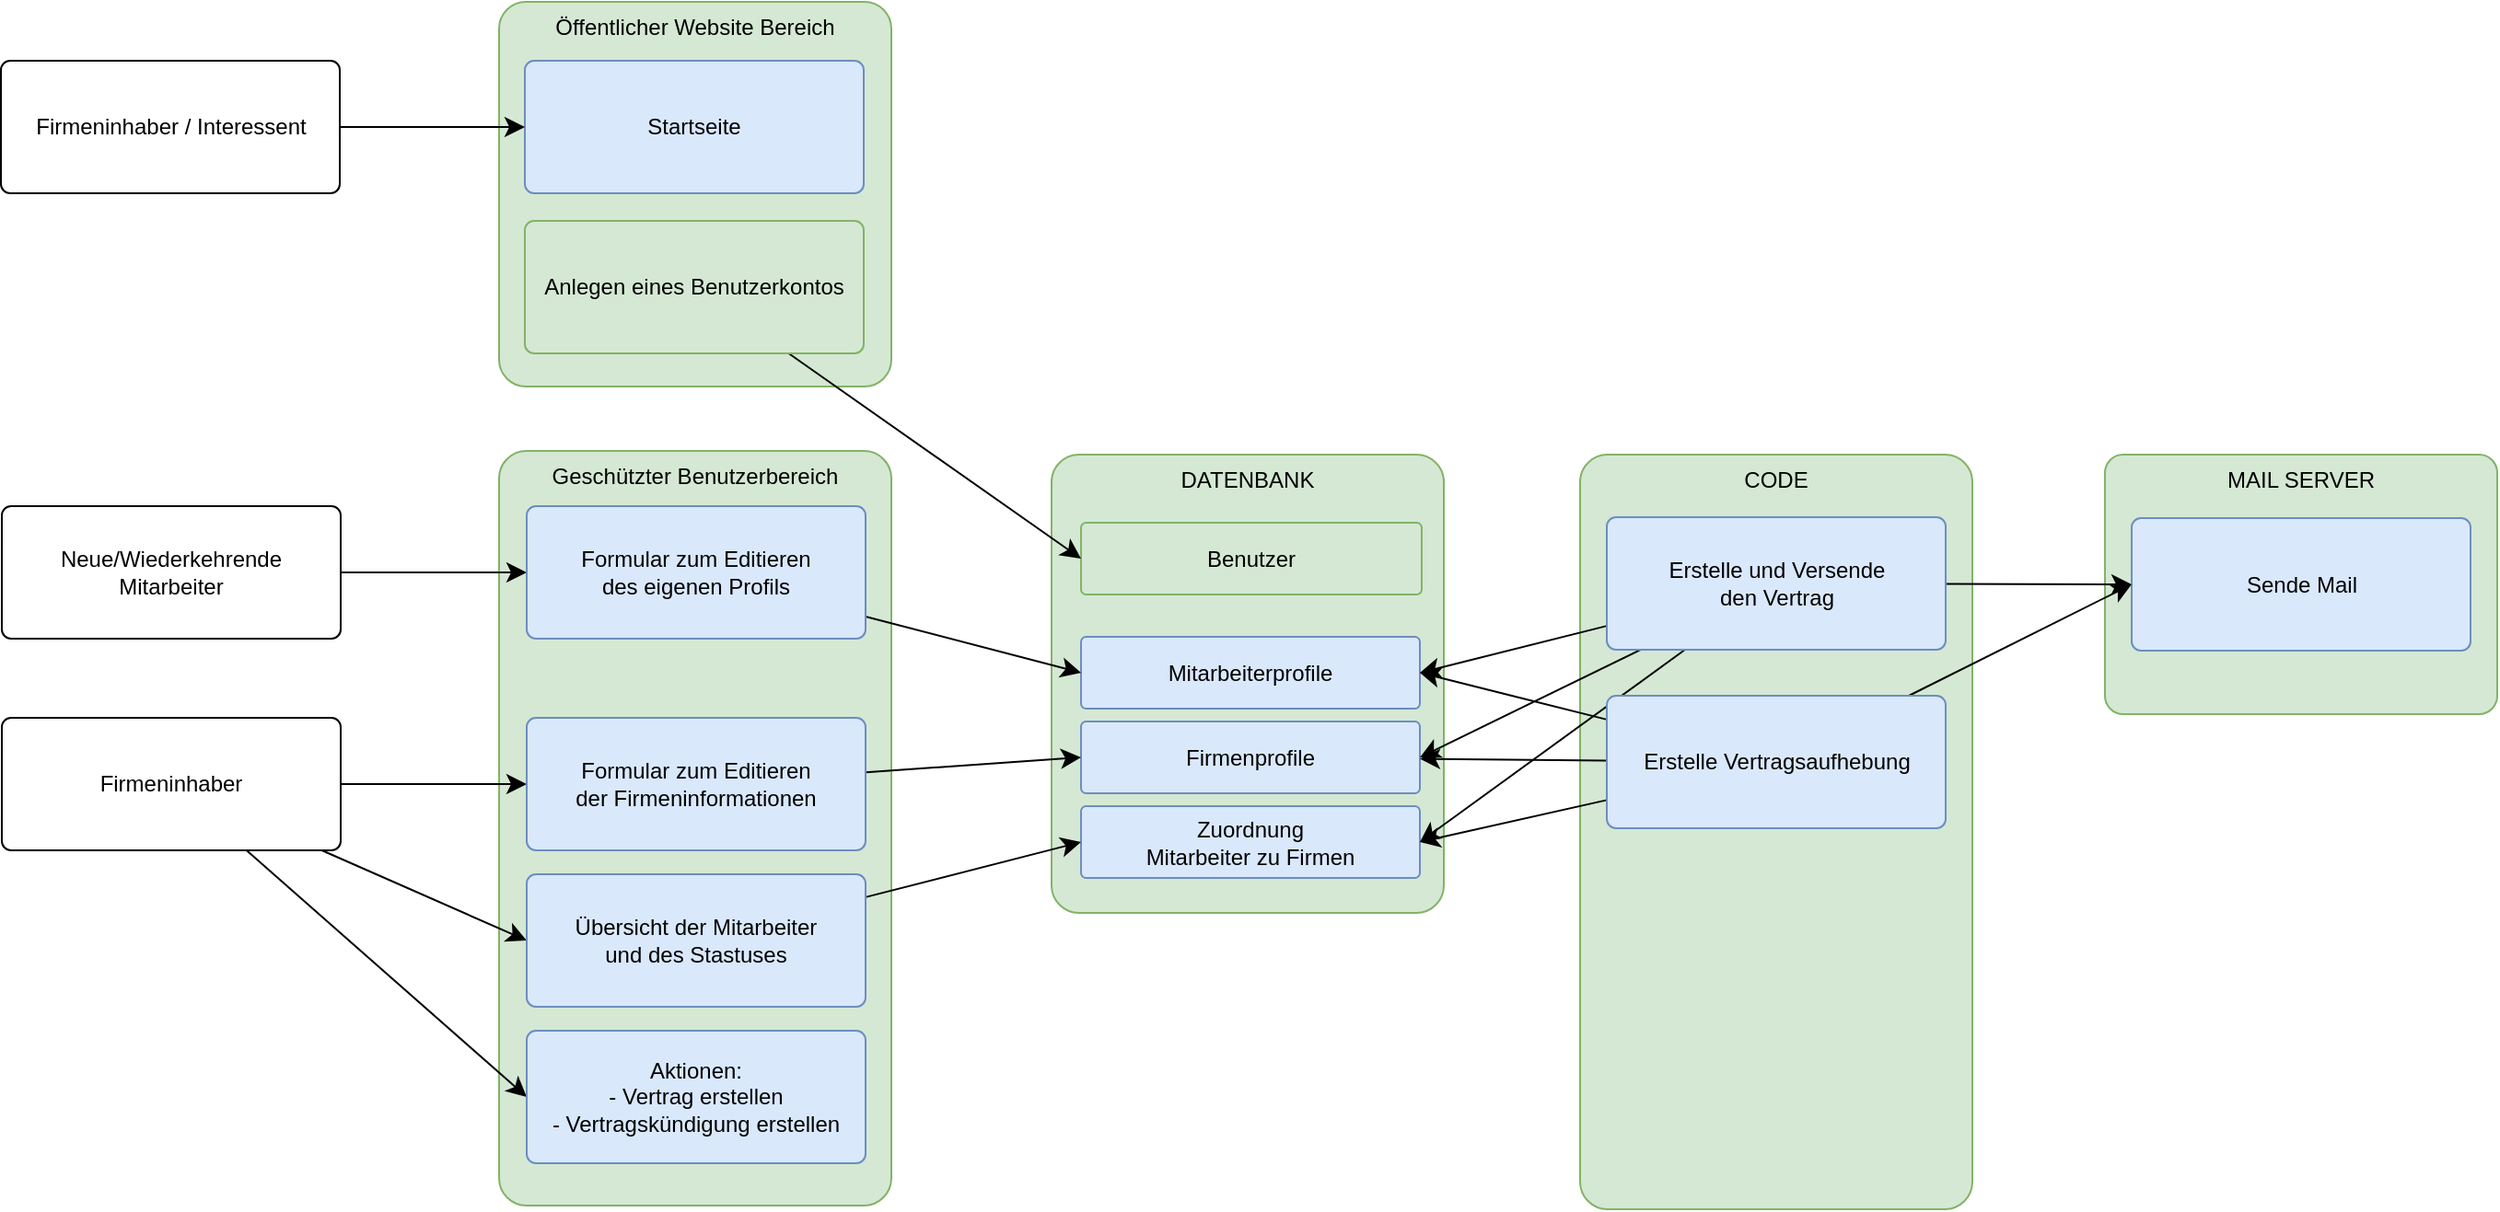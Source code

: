 <mxfile version="24.7.17">
  <diagram name="Seite-1" id="2mukNt-tXM6PQvOMlUbF">
    <mxGraphModel dx="2180" dy="1764" grid="0" gridSize="10" guides="1" tooltips="1" connect="1" arrows="1" fold="1" page="0" pageScale="1" pageWidth="1169" pageHeight="827" math="0" shadow="0">
      <root>
        <mxCell id="0" />
        <mxCell id="1" parent="0" />
        <mxCell id="q97qObsOtOfPG67Am5Zo-41" value="MAIL SERVER" style="rounded=1;whiteSpace=wrap;html=1;arcSize=7;verticalAlign=top;fillColor=#d5e8d4;strokeColor=#82b366;" vertex="1" parent="1">
          <mxGeometry x="719" y="-373" width="213" height="141" as="geometry" />
        </mxCell>
        <mxCell id="q97qObsOtOfPG67Am5Zo-39" value="CODE" style="rounded=1;whiteSpace=wrap;html=1;arcSize=7;verticalAlign=top;fillColor=#d5e8d4;strokeColor=#82b366;" vertex="1" parent="1">
          <mxGeometry x="434" y="-373" width="213" height="410" as="geometry" />
        </mxCell>
        <mxCell id="q97qObsOtOfPG67Am5Zo-29" value="Geschützter Benutzerbereich" style="rounded=1;whiteSpace=wrap;html=1;arcSize=7;verticalAlign=top;fillColor=#d5e8d4;strokeColor=#82b366;" vertex="1" parent="1">
          <mxGeometry x="-153" y="-375" width="213" height="410" as="geometry" />
        </mxCell>
        <mxCell id="q97qObsOtOfPG67Am5Zo-18" style="edgeStyle=none;curved=1;rounded=0;orthogonalLoop=1;jettySize=auto;html=1;entryX=0;entryY=0.5;entryDx=0;entryDy=0;fontSize=12;startSize=8;endSize=8;" edge="1" parent="1" source="q97qObsOtOfPG67Am5Zo-6" target="q97qObsOtOfPG67Am5Zo-13">
          <mxGeometry relative="1" as="geometry" />
        </mxCell>
        <mxCell id="q97qObsOtOfPG67Am5Zo-26" style="edgeStyle=none;curved=1;rounded=0;orthogonalLoop=1;jettySize=auto;html=1;entryX=0;entryY=0.5;entryDx=0;entryDy=0;fontSize=12;startSize=8;endSize=8;" edge="1" parent="1" source="q97qObsOtOfPG67Am5Zo-6" target="q97qObsOtOfPG67Am5Zo-15">
          <mxGeometry relative="1" as="geometry" />
        </mxCell>
        <mxCell id="q97qObsOtOfPG67Am5Zo-27" style="edgeStyle=none;curved=1;rounded=0;orthogonalLoop=1;jettySize=auto;html=1;entryX=0;entryY=0.5;entryDx=0;entryDy=0;fontSize=12;startSize=8;endSize=8;" edge="1" parent="1" source="q97qObsOtOfPG67Am5Zo-6" target="q97qObsOtOfPG67Am5Zo-24">
          <mxGeometry relative="1" as="geometry" />
        </mxCell>
        <mxCell id="q97qObsOtOfPG67Am5Zo-6" value="Firmeninhaber" style="rounded=1;whiteSpace=wrap;html=1;arcSize=7;" vertex="1" parent="1">
          <mxGeometry x="-423" y="-230" width="184" height="72" as="geometry" />
        </mxCell>
        <mxCell id="q97qObsOtOfPG67Am5Zo-7" value="DATENBANK" style="rounded=1;whiteSpace=wrap;html=1;arcSize=7;verticalAlign=top;fillColor=#d5e8d4;strokeColor=#82b366;" vertex="1" parent="1">
          <mxGeometry x="147" y="-373" width="213" height="249" as="geometry" />
        </mxCell>
        <mxCell id="q97qObsOtOfPG67Am5Zo-8" value="Benutzer" style="rounded=1;whiteSpace=wrap;html=1;arcSize=7;fillColor=#d5e8d4;strokeColor=#82b366;" vertex="1" parent="1">
          <mxGeometry x="163" y="-336" width="185" height="39" as="geometry" />
        </mxCell>
        <mxCell id="q97qObsOtOfPG67Am5Zo-9" value="Mitarbeiterprofile" style="rounded=1;whiteSpace=wrap;html=1;arcSize=7;fillColor=#dae8fc;strokeColor=#6c8ebf;" vertex="1" parent="1">
          <mxGeometry x="163" y="-274" width="184" height="39" as="geometry" />
        </mxCell>
        <mxCell id="q97qObsOtOfPG67Am5Zo-10" value="Firmenprofile" style="rounded=1;whiteSpace=wrap;html=1;arcSize=7;fillColor=#dae8fc;strokeColor=#6c8ebf;" vertex="1" parent="1">
          <mxGeometry x="163" y="-228" width="184" height="39" as="geometry" />
        </mxCell>
        <mxCell id="q97qObsOtOfPG67Am5Zo-11" value="Zuordnung&lt;div&gt;Mitarbeiter zu Firmen&lt;/div&gt;" style="rounded=1;whiteSpace=wrap;html=1;arcSize=7;fillColor=#dae8fc;strokeColor=#6c8ebf;" vertex="1" parent="1">
          <mxGeometry x="163" y="-182" width="184" height="39" as="geometry" />
        </mxCell>
        <mxCell id="q97qObsOtOfPG67Am5Zo-16" style="edgeStyle=none;curved=1;rounded=0;orthogonalLoop=1;jettySize=auto;html=1;entryX=0;entryY=0.5;entryDx=0;entryDy=0;fontSize=12;startSize=8;endSize=8;" edge="1" parent="1" source="q97qObsOtOfPG67Am5Zo-12" target="q97qObsOtOfPG67Am5Zo-14">
          <mxGeometry relative="1" as="geometry" />
        </mxCell>
        <mxCell id="q97qObsOtOfPG67Am5Zo-12" value="Neue/Wiederkehrende&lt;div&gt;Mitarbeiter&lt;/div&gt;" style="rounded=1;whiteSpace=wrap;html=1;arcSize=7;" vertex="1" parent="1">
          <mxGeometry x="-423" y="-345" width="184" height="72" as="geometry" />
        </mxCell>
        <mxCell id="q97qObsOtOfPG67Am5Zo-23" style="edgeStyle=none;curved=1;rounded=0;orthogonalLoop=1;jettySize=auto;html=1;entryX=0;entryY=0.5;entryDx=0;entryDy=0;fontSize=12;startSize=8;endSize=8;" edge="1" parent="1" source="q97qObsOtOfPG67Am5Zo-13" target="q97qObsOtOfPG67Am5Zo-10">
          <mxGeometry relative="1" as="geometry" />
        </mxCell>
        <mxCell id="q97qObsOtOfPG67Am5Zo-13" value="Formular zum Editieren&lt;div&gt;der Firmeninformationen&lt;/div&gt;" style="rounded=1;whiteSpace=wrap;html=1;arcSize=7;fillColor=#dae8fc;strokeColor=#6c8ebf;" vertex="1" parent="1">
          <mxGeometry x="-138" y="-230" width="184" height="72" as="geometry" />
        </mxCell>
        <mxCell id="q97qObsOtOfPG67Am5Zo-17" style="edgeStyle=none;curved=1;rounded=0;orthogonalLoop=1;jettySize=auto;html=1;entryX=0;entryY=0.5;entryDx=0;entryDy=0;fontSize=12;startSize=8;endSize=8;" edge="1" parent="1" source="q97qObsOtOfPG67Am5Zo-14" target="q97qObsOtOfPG67Am5Zo-9">
          <mxGeometry relative="1" as="geometry" />
        </mxCell>
        <mxCell id="q97qObsOtOfPG67Am5Zo-14" value="Formular zum Editieren&lt;div&gt;des eigenen Profils&lt;/div&gt;" style="rounded=1;whiteSpace=wrap;html=1;arcSize=7;fillColor=#dae8fc;strokeColor=#6c8ebf;" vertex="1" parent="1">
          <mxGeometry x="-138" y="-345" width="184" height="72" as="geometry" />
        </mxCell>
        <mxCell id="q97qObsOtOfPG67Am5Zo-22" style="edgeStyle=none;curved=1;rounded=0;orthogonalLoop=1;jettySize=auto;html=1;entryX=0;entryY=0.5;entryDx=0;entryDy=0;fontSize=12;startSize=8;endSize=8;" edge="1" parent="1" source="q97qObsOtOfPG67Am5Zo-15" target="q97qObsOtOfPG67Am5Zo-11">
          <mxGeometry relative="1" as="geometry" />
        </mxCell>
        <mxCell id="q97qObsOtOfPG67Am5Zo-15" value="Übersicht der Mitarbeiter&lt;div&gt;und des Stastuses&lt;/div&gt;" style="rounded=1;whiteSpace=wrap;html=1;arcSize=7;fillColor=#dae8fc;strokeColor=#6c8ebf;" vertex="1" parent="1">
          <mxGeometry x="-138" y="-145" width="184" height="72" as="geometry" />
        </mxCell>
        <mxCell id="q97qObsOtOfPG67Am5Zo-24" value="Aktionen:&lt;br&gt;- Vertrag erstellen&lt;div&gt;- Vertragskündigung erstellen&lt;/div&gt;" style="rounded=1;whiteSpace=wrap;html=1;arcSize=7;fillColor=#dae8fc;strokeColor=#6c8ebf;" vertex="1" parent="1">
          <mxGeometry x="-138" y="-60" width="184" height="72" as="geometry" />
        </mxCell>
        <mxCell id="q97qObsOtOfPG67Am5Zo-30" value="Öffentlicher Website Bereich" style="rounded=1;whiteSpace=wrap;html=1;arcSize=7;verticalAlign=top;fillColor=#d5e8d4;strokeColor=#82b366;" vertex="1" parent="1">
          <mxGeometry x="-153" y="-619" width="213" height="209" as="geometry" />
        </mxCell>
        <mxCell id="q97qObsOtOfPG67Am5Zo-31" value="Startseite" style="rounded=1;whiteSpace=wrap;html=1;arcSize=7;fillColor=#dae8fc;strokeColor=#6c8ebf;" vertex="1" parent="1">
          <mxGeometry x="-139" y="-587" width="184" height="72" as="geometry" />
        </mxCell>
        <mxCell id="q97qObsOtOfPG67Am5Zo-33" style="edgeStyle=none;curved=1;rounded=0;orthogonalLoop=1;jettySize=auto;html=1;entryX=0;entryY=0.5;entryDx=0;entryDy=0;fontSize=12;startSize=8;endSize=8;" edge="1" parent="1" source="q97qObsOtOfPG67Am5Zo-32" target="q97qObsOtOfPG67Am5Zo-31">
          <mxGeometry relative="1" as="geometry" />
        </mxCell>
        <mxCell id="q97qObsOtOfPG67Am5Zo-32" value="Firmeninhaber / Interessent" style="rounded=1;whiteSpace=wrap;html=1;arcSize=7;" vertex="1" parent="1">
          <mxGeometry x="-423.5" y="-587" width="184" height="72" as="geometry" />
        </mxCell>
        <mxCell id="q97qObsOtOfPG67Am5Zo-35" style="edgeStyle=none;curved=1;rounded=0;orthogonalLoop=1;jettySize=auto;html=1;entryX=0;entryY=0.5;entryDx=0;entryDy=0;fontSize=12;startSize=8;endSize=8;" edge="1" parent="1" source="q97qObsOtOfPG67Am5Zo-34" target="q97qObsOtOfPG67Am5Zo-8">
          <mxGeometry relative="1" as="geometry" />
        </mxCell>
        <mxCell id="q97qObsOtOfPG67Am5Zo-34" value="Anlegen eines Benutzerkontos" style="rounded=1;whiteSpace=wrap;html=1;arcSize=7;fillColor=#d5e8d4;strokeColor=#82b366;" vertex="1" parent="1">
          <mxGeometry x="-139" y="-500" width="184" height="72" as="geometry" />
        </mxCell>
        <mxCell id="q97qObsOtOfPG67Am5Zo-43" style="edgeStyle=none;curved=1;rounded=0;orthogonalLoop=1;jettySize=auto;html=1;entryX=0;entryY=0.5;entryDx=0;entryDy=0;fontSize=12;startSize=8;endSize=8;" edge="1" parent="1" source="q97qObsOtOfPG67Am5Zo-40" target="q97qObsOtOfPG67Am5Zo-42">
          <mxGeometry relative="1" as="geometry" />
        </mxCell>
        <mxCell id="q97qObsOtOfPG67Am5Zo-44" style="edgeStyle=none;curved=1;rounded=0;orthogonalLoop=1;jettySize=auto;html=1;entryX=1;entryY=0.5;entryDx=0;entryDy=0;fontSize=12;startSize=8;endSize=8;" edge="1" parent="1" source="q97qObsOtOfPG67Am5Zo-40" target="q97qObsOtOfPG67Am5Zo-9">
          <mxGeometry relative="1" as="geometry" />
        </mxCell>
        <mxCell id="q97qObsOtOfPG67Am5Zo-45" style="edgeStyle=none;curved=1;rounded=0;orthogonalLoop=1;jettySize=auto;html=1;entryX=1;entryY=0.5;entryDx=0;entryDy=0;fontSize=12;startSize=8;endSize=8;" edge="1" parent="1" source="q97qObsOtOfPG67Am5Zo-40" target="q97qObsOtOfPG67Am5Zo-10">
          <mxGeometry relative="1" as="geometry" />
        </mxCell>
        <mxCell id="q97qObsOtOfPG67Am5Zo-46" style="edgeStyle=none;curved=1;rounded=0;orthogonalLoop=1;jettySize=auto;html=1;entryX=1;entryY=0.5;entryDx=0;entryDy=0;fontSize=12;startSize=8;endSize=8;" edge="1" parent="1" source="q97qObsOtOfPG67Am5Zo-40" target="q97qObsOtOfPG67Am5Zo-11">
          <mxGeometry relative="1" as="geometry" />
        </mxCell>
        <mxCell id="q97qObsOtOfPG67Am5Zo-40" value="Erstelle und Versende&lt;div&gt;den Vertrag&lt;br&gt;&lt;/div&gt;" style="rounded=1;whiteSpace=wrap;html=1;arcSize=7;fillColor=#dae8fc;strokeColor=#6c8ebf;" vertex="1" parent="1">
          <mxGeometry x="448.5" y="-339" width="184" height="72" as="geometry" />
        </mxCell>
        <mxCell id="q97qObsOtOfPG67Am5Zo-42" value="Sende Mail" style="rounded=1;whiteSpace=wrap;html=1;arcSize=7;fillColor=#dae8fc;strokeColor=#6c8ebf;" vertex="1" parent="1">
          <mxGeometry x="733.5" y="-338.5" width="184" height="72" as="geometry" />
        </mxCell>
        <mxCell id="q97qObsOtOfPG67Am5Zo-49" style="edgeStyle=none;curved=1;rounded=0;orthogonalLoop=1;jettySize=auto;html=1;entryX=0;entryY=0.5;entryDx=0;entryDy=0;fontSize=12;startSize=8;endSize=8;" edge="1" parent="1" source="q97qObsOtOfPG67Am5Zo-47" target="q97qObsOtOfPG67Am5Zo-42">
          <mxGeometry relative="1" as="geometry" />
        </mxCell>
        <mxCell id="q97qObsOtOfPG67Am5Zo-50" style="edgeStyle=none;curved=1;rounded=0;orthogonalLoop=1;jettySize=auto;html=1;entryX=1;entryY=0.5;entryDx=0;entryDy=0;fontSize=12;startSize=8;endSize=8;" edge="1" parent="1" source="q97qObsOtOfPG67Am5Zo-47" target="q97qObsOtOfPG67Am5Zo-9">
          <mxGeometry relative="1" as="geometry" />
        </mxCell>
        <mxCell id="q97qObsOtOfPG67Am5Zo-51" style="edgeStyle=none;curved=1;rounded=0;orthogonalLoop=1;jettySize=auto;html=1;fontSize=12;startSize=8;endSize=8;" edge="1" parent="1" source="q97qObsOtOfPG67Am5Zo-47" target="q97qObsOtOfPG67Am5Zo-10">
          <mxGeometry relative="1" as="geometry" />
        </mxCell>
        <mxCell id="q97qObsOtOfPG67Am5Zo-52" style="edgeStyle=none;curved=1;rounded=0;orthogonalLoop=1;jettySize=auto;html=1;entryX=1;entryY=0.5;entryDx=0;entryDy=0;fontSize=12;startSize=8;endSize=8;" edge="1" parent="1" source="q97qObsOtOfPG67Am5Zo-47" target="q97qObsOtOfPG67Am5Zo-11">
          <mxGeometry relative="1" as="geometry" />
        </mxCell>
        <mxCell id="q97qObsOtOfPG67Am5Zo-47" value="Erstelle Vertragsaufhebung" style="rounded=1;whiteSpace=wrap;html=1;arcSize=7;fillColor=#dae8fc;strokeColor=#6c8ebf;" vertex="1" parent="1">
          <mxGeometry x="448.5" y="-242" width="184" height="72" as="geometry" />
        </mxCell>
      </root>
    </mxGraphModel>
  </diagram>
</mxfile>
